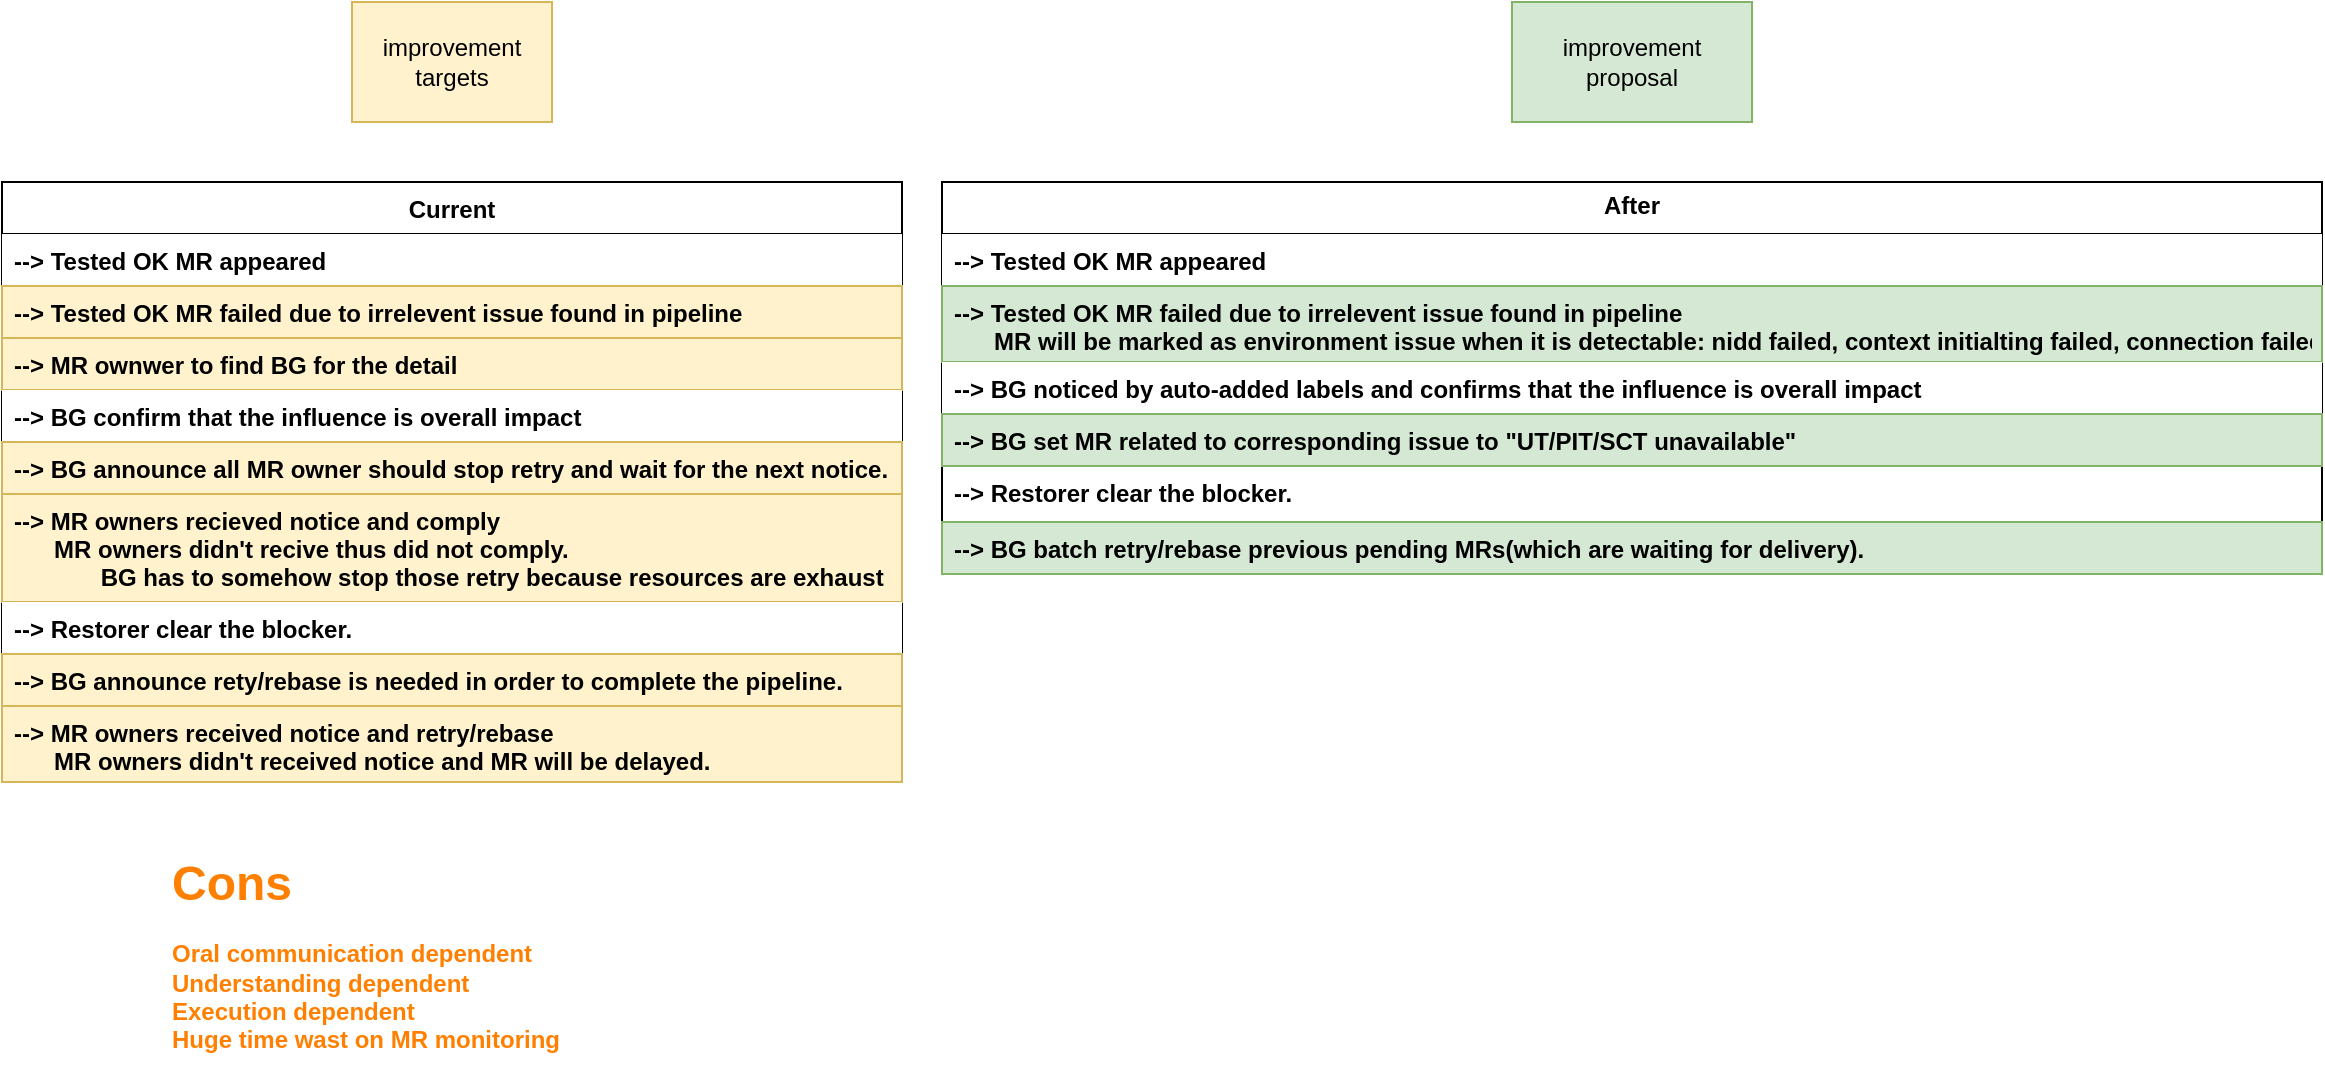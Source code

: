 <mxfile version="10.6.7" type="github"><diagram id="49tZhJWGVELUk_OpWY7U" name="Page-1"><mxGraphModel dx="1452" dy="591" grid="1" gridSize="10" guides="1" tooltips="1" connect="1" arrows="1" fold="1" page="1" pageScale="1" pageWidth="827" pageHeight="1169" math="0" shadow="0"><root><mxCell id="0"/><mxCell id="1" parent="0"/><mxCell id="7_V5XENbP3fPOTYN4D3x-16" value="Current" style="swimlane;fontStyle=1;childLayout=stackLayout;horizontal=1;startSize=26;fillColor=#ffffff;horizontalStack=0;resizeParent=1;resizeParentMax=0;resizeLast=0;collapsible=1;marginBottom=0;shadow=0;" vertex="1" parent="1"><mxGeometry x="10" y="240" width="450" height="300" as="geometry"/></mxCell><mxCell id="7_V5XENbP3fPOTYN4D3x-17" value="--&gt; Tested OK MR appeared" style="text;strokeColor=none;fillColor=#ffffff;align=left;verticalAlign=top;spacingLeft=4;spacingRight=4;overflow=hidden;rotatable=0;points=[[0,0.5],[1,0.5]];portConstraint=eastwest;shadow=0;fontStyle=1" vertex="1" parent="7_V5XENbP3fPOTYN4D3x-16"><mxGeometry y="26" width="450" height="26" as="geometry"/></mxCell><mxCell id="7_V5XENbP3fPOTYN4D3x-18" value="--&gt; Tested OK MR failed due to irrelevent issue found in pipeline" style="text;strokeColor=#d6b656;fillColor=#fff2cc;align=left;verticalAlign=top;spacingLeft=4;spacingRight=4;overflow=hidden;rotatable=0;points=[[0,0.5],[1,0.5]];portConstraint=eastwest;shadow=0;fontStyle=1" vertex="1" parent="7_V5XENbP3fPOTYN4D3x-16"><mxGeometry y="52" width="450" height="26" as="geometry"/></mxCell><mxCell id="7_V5XENbP3fPOTYN4D3x-19" value="--&gt; MR ownwer to find BG for the detail" style="text;strokeColor=#d6b656;fillColor=#fff2cc;align=left;verticalAlign=top;spacingLeft=4;spacingRight=4;overflow=hidden;rotatable=0;points=[[0,0.5],[1,0.5]];portConstraint=eastwest;shadow=0;fontStyle=1" vertex="1" parent="7_V5XENbP3fPOTYN4D3x-16"><mxGeometry y="78" width="450" height="26" as="geometry"/></mxCell><mxCell id="7_V5XENbP3fPOTYN4D3x-26" value="--&gt; BG confirm that the influence is overall impact" style="text;strokeColor=none;fillColor=#ffffff;align=left;verticalAlign=top;spacingLeft=4;spacingRight=4;overflow=hidden;rotatable=0;points=[[0,0.5],[1,0.5]];portConstraint=eastwest;shadow=0;fontStyle=1" vertex="1" parent="7_V5XENbP3fPOTYN4D3x-16"><mxGeometry y="104" width="450" height="26" as="geometry"/></mxCell><mxCell id="7_V5XENbP3fPOTYN4D3x-27" value="--&gt; BG announce all MR owner should stop retry and wait for the next notice." style="text;strokeColor=#d6b656;fillColor=#fff2cc;align=left;verticalAlign=top;spacingLeft=4;spacingRight=4;overflow=hidden;rotatable=0;points=[[0,0.5],[1,0.5]];portConstraint=eastwest;shadow=0;fontStyle=1" vertex="1" parent="7_V5XENbP3fPOTYN4D3x-16"><mxGeometry y="130" width="450" height="26" as="geometry"/></mxCell><mxCell id="7_V5XENbP3fPOTYN4D3x-28" value="--&gt; MR owners recieved notice and comply&#10;      MR owners didn't recive thus did not comply.&#10;             BG has to somehow stop those retry because resources are exhaust" style="text;strokeColor=#d6b656;fillColor=#fff2cc;align=left;verticalAlign=top;spacingLeft=4;spacingRight=4;overflow=hidden;rotatable=0;points=[[0,0.5],[1,0.5]];portConstraint=eastwest;shadow=0;fontStyle=1" vertex="1" parent="7_V5XENbP3fPOTYN4D3x-16"><mxGeometry y="156" width="450" height="54" as="geometry"/></mxCell><mxCell id="7_V5XENbP3fPOTYN4D3x-29" value="--&gt; Restorer clear the blocker." style="text;strokeColor=none;fillColor=#ffffff;align=left;verticalAlign=top;spacingLeft=4;spacingRight=4;overflow=hidden;rotatable=0;points=[[0,0.5],[1,0.5]];portConstraint=eastwest;shadow=0;fontStyle=1" vertex="1" parent="7_V5XENbP3fPOTYN4D3x-16"><mxGeometry y="210" width="450" height="26" as="geometry"/></mxCell><mxCell id="7_V5XENbP3fPOTYN4D3x-30" value="--&gt; BG announce rety/rebase is needed in order to complete the pipeline." style="text;strokeColor=#d6b656;fillColor=#fff2cc;align=left;verticalAlign=top;spacingLeft=4;spacingRight=4;overflow=hidden;rotatable=0;points=[[0,0.5],[1,0.5]];portConstraint=eastwest;shadow=0;fontStyle=1" vertex="1" parent="7_V5XENbP3fPOTYN4D3x-16"><mxGeometry y="236" width="450" height="26" as="geometry"/></mxCell><mxCell id="7_V5XENbP3fPOTYN4D3x-31" value="--&gt; MR owners received notice and retry/rebase&#10;      MR owners didn't received notice and MR will be delayed." style="text;strokeColor=#d6b656;fillColor=#fff2cc;align=left;verticalAlign=top;spacingLeft=4;spacingRight=4;overflow=hidden;rotatable=0;points=[[0,0.5],[1,0.5]];portConstraint=eastwest;shadow=0;fontStyle=1" vertex="1" parent="7_V5XENbP3fPOTYN4D3x-16"><mxGeometry y="262" width="450" height="38" as="geometry"/></mxCell><mxCell id="7_V5XENbP3fPOTYN4D3x-47" value="After&#10;" style="swimlane;fontStyle=1;childLayout=stackLayout;horizontal=1;startSize=26;horizontalStack=0;resizeParent=1;resizeParentMax=0;resizeLast=0;collapsible=1;marginBottom=0;shadow=0;spacing=0;verticalAlign=top;" vertex="1" parent="1"><mxGeometry x="480" y="240" width="690" height="196" as="geometry"/></mxCell><mxCell id="7_V5XENbP3fPOTYN4D3x-48" value="--&gt; Tested OK MR appeared" style="text;strokeColor=none;fillColor=#ffffff;align=left;verticalAlign=top;spacingLeft=4;spacingRight=4;overflow=hidden;rotatable=0;points=[[0,0.5],[1,0.5]];portConstraint=eastwest;shadow=0;fontStyle=1" vertex="1" parent="7_V5XENbP3fPOTYN4D3x-47"><mxGeometry y="26" width="690" height="26" as="geometry"/></mxCell><mxCell id="7_V5XENbP3fPOTYN4D3x-49" value="--&gt; Tested OK MR failed due to irrelevent issue found in pipeline&#10;      MR will be marked as environment issue when it is detectable: nidd failed, context initialting failed, connection failed and etc." style="text;strokeColor=#82b366;fillColor=#d5e8d4;align=left;verticalAlign=top;spacingLeft=4;spacingRight=4;overflow=hidden;rotatable=0;points=[[0,0.5],[1,0.5]];portConstraint=eastwest;shadow=0;fontStyle=1" vertex="1" parent="7_V5XENbP3fPOTYN4D3x-47"><mxGeometry y="52" width="690" height="38" as="geometry"/></mxCell><mxCell id="7_V5XENbP3fPOTYN4D3x-51" value="--&gt; BG noticed by auto-added labels and confirms that the influence is overall impact" style="text;strokeColor=none;fillColor=#ffffff;align=left;verticalAlign=top;spacingLeft=4;spacingRight=4;overflow=hidden;rotatable=0;points=[[0,0.5],[1,0.5]];portConstraint=eastwest;shadow=0;fontStyle=1" vertex="1" parent="7_V5XENbP3fPOTYN4D3x-47"><mxGeometry y="90" width="690" height="26" as="geometry"/></mxCell><mxCell id="7_V5XENbP3fPOTYN4D3x-52" value="--&gt; BG set MR related to corresponding issue to &quot;UT/PIT/SCT unavailable&quot;" style="text;strokeColor=#82b366;fillColor=#d5e8d4;align=left;verticalAlign=top;spacingLeft=4;spacingRight=4;overflow=hidden;rotatable=0;points=[[0,0.5],[1,0.5]];portConstraint=eastwest;shadow=0;fontStyle=1" vertex="1" parent="7_V5XENbP3fPOTYN4D3x-47"><mxGeometry y="116" width="690" height="26" as="geometry"/></mxCell><mxCell id="7_V5XENbP3fPOTYN4D3x-53" value="--&gt; Restorer clear the blocker." style="text;align=left;verticalAlign=top;spacingLeft=4;spacingRight=4;overflow=hidden;rotatable=0;points=[[0,0.5],[1,0.5]];portConstraint=eastwest;shadow=0;fontStyle=1" vertex="1" parent="7_V5XENbP3fPOTYN4D3x-47"><mxGeometry y="142" width="690" height="28" as="geometry"/></mxCell><mxCell id="7_V5XENbP3fPOTYN4D3x-54" value="--&gt; BG batch retry/rebase previous pending MRs(which are waiting for delivery)." style="text;strokeColor=#82b366;fillColor=#d5e8d4;align=left;verticalAlign=top;spacingLeft=4;spacingRight=4;overflow=hidden;rotatable=0;points=[[0,0.5],[1,0.5]];portConstraint=eastwest;shadow=0;fontStyle=1" vertex="1" parent="7_V5XENbP3fPOTYN4D3x-47"><mxGeometry y="170" width="690" height="26" as="geometry"/></mxCell><mxCell id="7_V5XENbP3fPOTYN4D3x-58" value="improvement targets" style="rounded=0;whiteSpace=wrap;html=1;shadow=0;fillColor=#fff2cc;strokeColor=#d6b656;" vertex="1" parent="1"><mxGeometry x="185" y="150" width="100" height="60" as="geometry"/></mxCell><mxCell id="7_V5XENbP3fPOTYN4D3x-59" value="improvement proposal" style="rounded=0;whiteSpace=wrap;html=1;shadow=0;fillColor=#d5e8d4;strokeColor=#82b366;" vertex="1" parent="1"><mxGeometry x="765" y="150" width="120" height="60" as="geometry"/></mxCell><mxCell id="7_V5XENbP3fPOTYN4D3x-62" value="&lt;h1 style=&quot;line-height: 100%&quot;&gt;Cons&lt;/h1&gt;&lt;p&gt;&lt;b&gt;&lt;span&gt;Oral communication&amp;nbsp;&lt;/span&gt;&lt;span&gt;dependent&lt;br&gt;&lt;/span&gt;&lt;span&gt;Understanding dependent&lt;/span&gt;&lt;br&gt;&lt;span&gt;Execution dependent&lt;br&gt;Huge time wast on MR monitoring&lt;/span&gt;&lt;/b&gt;&lt;br&gt;&lt;/p&gt;" style="text;html=1;strokeColor=none;fillColor=none;spacing=5;spacingTop=-17;whiteSpace=wrap;overflow=hidden;rounded=0;shadow=0;fontColor=#FF8000;align=left;" vertex="1" parent="1"><mxGeometry x="90" y="570" width="290" height="120" as="geometry"/></mxCell></root></mxGraphModel></diagram></mxfile>